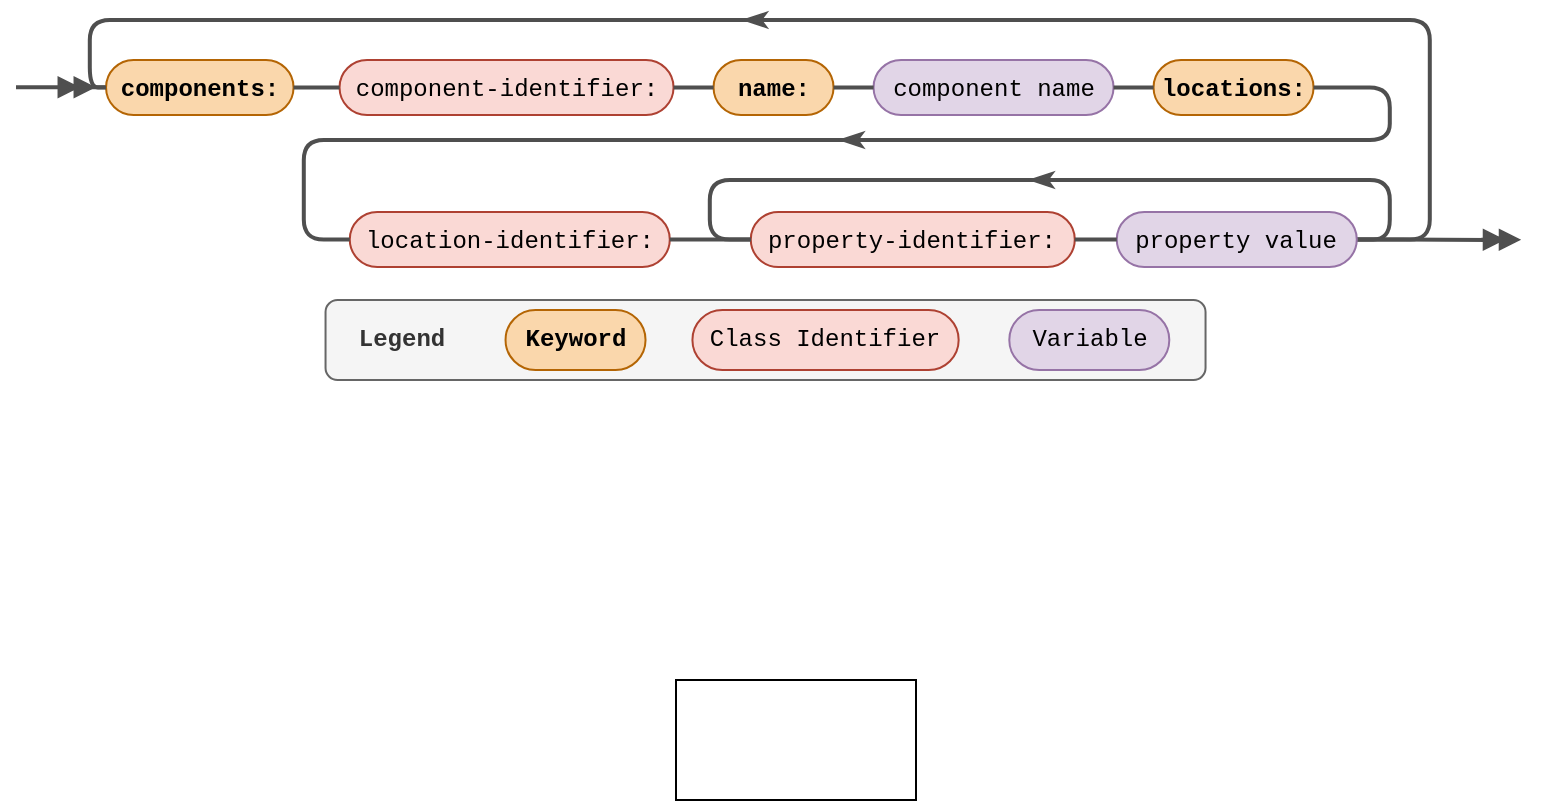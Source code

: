 <mxfile version="21.4.0" type="device">
  <diagram name="Page-1" id="lv2RBA-2qfxnkMvO_x3A">
    <mxGraphModel dx="584" dy="866" grid="1" gridSize="10" guides="1" tooltips="1" connect="1" arrows="1" fold="1" page="1" pageScale="1" pageWidth="850" pageHeight="1100" math="0" shadow="0">
      <root>
        <mxCell id="0" />
        <mxCell id="1" parent="0" />
        <mxCell id="noi2ujR_z1II3ijenSDf-1" value="" style="group" parent="1" vertex="1" connectable="0">
          <mxGeometry x="880" y="130" width="755.75" height="190" as="geometry" />
        </mxCell>
        <mxCell id="noi2ujR_z1II3ijenSDf-2" value="" style="group" parent="noi2ujR_z1II3ijenSDf-1" vertex="1" connectable="0">
          <mxGeometry x="154.77" y="150" width="440" height="40" as="geometry" />
        </mxCell>
        <mxCell id="noi2ujR_z1II3ijenSDf-3" value="&lt;b&gt;&amp;nbsp; Legend&lt;/b&gt;" style="text;html=1;align=left;verticalAlign=middle;whiteSpace=wrap;rounded=1;fontFamily=Courier New;perimeterSpacing=6;shadow=0;fillColor=#f5f5f5;fontColor=#333333;strokeColor=#666666;" parent="noi2ujR_z1II3ijenSDf-2" vertex="1">
          <mxGeometry width="440" height="40" as="geometry" />
        </mxCell>
        <mxCell id="noi2ujR_z1II3ijenSDf-4" value="Keyword" style="rounded=1;whiteSpace=wrap;html=1;fillColor=#fad7ac;strokeColor=#b46504;arcSize=50;fontStyle=1;fontFamily=Courier New;perimeterSpacing=6;shadow=0;" parent="noi2ujR_z1II3ijenSDf-2" vertex="1">
          <mxGeometry x="90" y="5" width="70" height="30" as="geometry" />
        </mxCell>
        <mxCell id="noi2ujR_z1II3ijenSDf-5" value="&lt;span style=&quot;font-weight: 400;&quot;&gt;Class Identifier&lt;/span&gt;" style="rounded=1;whiteSpace=wrap;html=1;fillColor=#fad9d5;strokeColor=#ae4132;arcSize=50;fontStyle=1;fontFamily=Courier New;perimeterSpacing=6;shadow=0;" parent="noi2ujR_z1II3ijenSDf-2" vertex="1">
          <mxGeometry x="183.44" y="5" width="133.12" height="30" as="geometry" />
        </mxCell>
        <mxCell id="noi2ujR_z1II3ijenSDf-6" value="&lt;span style=&quot;font-weight: normal;&quot;&gt;Variable&lt;/span&gt;" style="rounded=1;whiteSpace=wrap;html=1;fillColor=#e1d5e7;strokeColor=#9673a6;arcSize=50;fontStyle=1;fontFamily=Courier New;perimeterSpacing=6;shadow=0;" parent="noi2ujR_z1II3ijenSDf-2" vertex="1">
          <mxGeometry x="341.88" y="5" width="80" height="30" as="geometry" />
        </mxCell>
        <mxCell id="noi2ujR_z1II3ijenSDf-7" value="" style="group" parent="noi2ujR_z1II3ijenSDf-1" vertex="1" connectable="0">
          <mxGeometry width="755.75" height="123.5" as="geometry" />
        </mxCell>
        <mxCell id="noi2ujR_z1II3ijenSDf-8" value="" style="endArrow=doubleBlock;html=1;rounded=1;labelBackgroundColor=default;strokeColor=#4F4F4F;strokeWidth=2;fontFamily=Helvetica;fontSize=12;fontColor=default;shape=connector;endFill=1;" parent="noi2ujR_z1II3ijenSDf-7" edge="1">
          <mxGeometry width="50" height="50" relative="1" as="geometry">
            <mxPoint x="30" y="43.57" as="sourcePoint" />
            <mxPoint x="70" y="43.57" as="targetPoint" />
          </mxGeometry>
        </mxCell>
        <mxCell id="noi2ujR_z1II3ijenSDf-9" value="&lt;p&gt;&lt;font face=&quot;Courier New&quot;&gt;components:&lt;/font&gt;&lt;/p&gt;" style="rounded=1;whiteSpace=wrap;html=1;arcSize=50;fontStyle=1;fillColor=#fad7ac;strokeColor=#b46504;" parent="noi2ujR_z1II3ijenSDf-7" vertex="1">
          <mxGeometry x="45.02" y="30" width="93.75" height="27.5" as="geometry" />
        </mxCell>
        <mxCell id="noi2ujR_z1II3ijenSDf-10" value="&lt;p&gt;&lt;font face=&quot;Courier New&quot;&gt;&lt;span style=&quot;font-weight: normal;&quot;&gt;component-identifier:&lt;/span&gt;&lt;/font&gt;&lt;/p&gt;" style="rounded=1;whiteSpace=wrap;html=1;arcSize=50;fillColor=#fad9d5;strokeColor=#ae4132;fontStyle=1" parent="noi2ujR_z1II3ijenSDf-7" vertex="1">
          <mxGeometry x="161.77" y="30" width="167" height="27.5" as="geometry" />
        </mxCell>
        <mxCell id="noi2ujR_z1II3ijenSDf-11" style="edgeStyle=orthogonalEdgeStyle;shape=connector;rounded=1;orthogonalLoop=1;jettySize=auto;html=1;exitX=1;exitY=0.5;exitDx=0;exitDy=0;labelBackgroundColor=default;strokeColor=#4F4F4F;strokeWidth=2;fontFamily=Helvetica;fontSize=12;fontColor=default;endArrow=none;endFill=0;" parent="noi2ujR_z1II3ijenSDf-7" source="noi2ujR_z1II3ijenSDf-9" target="noi2ujR_z1II3ijenSDf-10" edge="1">
          <mxGeometry relative="1" as="geometry" />
        </mxCell>
        <mxCell id="noi2ujR_z1II3ijenSDf-12" value="&lt;p&gt;&lt;font face=&quot;Courier New&quot;&gt;name:&lt;/font&gt;&lt;/p&gt;" style="rounded=1;whiteSpace=wrap;html=1;arcSize=50;fillColor=#fad7ac;strokeColor=#b46504;fontStyle=1" parent="noi2ujR_z1II3ijenSDf-7" vertex="1">
          <mxGeometry x="348.77" y="30" width="60" height="27.5" as="geometry" />
        </mxCell>
        <mxCell id="noi2ujR_z1II3ijenSDf-13" style="edgeStyle=orthogonalEdgeStyle;shape=connector;rounded=1;orthogonalLoop=1;jettySize=auto;html=1;exitX=1;exitY=0.5;exitDx=0;exitDy=0;entryX=0;entryY=0.5;entryDx=0;entryDy=0;labelBackgroundColor=default;strokeColor=#4F4F4F;strokeWidth=2;fontFamily=Helvetica;fontSize=12;fontColor=default;endArrow=none;endFill=0;" parent="noi2ujR_z1II3ijenSDf-7" source="noi2ujR_z1II3ijenSDf-10" target="noi2ujR_z1II3ijenSDf-12" edge="1">
          <mxGeometry relative="1" as="geometry" />
        </mxCell>
        <mxCell id="noi2ujR_z1II3ijenSDf-14" value="&lt;p&gt;&lt;font face=&quot;Courier New&quot;&gt;&lt;span style=&quot;font-weight: normal;&quot;&gt;component name&lt;/span&gt;&lt;/font&gt;&lt;/p&gt;" style="rounded=1;whiteSpace=wrap;html=1;arcSize=50;fillColor=#e1d5e7;strokeColor=#9673a6;fontStyle=1" parent="noi2ujR_z1II3ijenSDf-7" vertex="1">
          <mxGeometry x="428.77" y="30" width="120" height="27.5" as="geometry" />
        </mxCell>
        <mxCell id="noi2ujR_z1II3ijenSDf-15" style="edgeStyle=orthogonalEdgeStyle;shape=connector;rounded=1;orthogonalLoop=1;jettySize=auto;html=1;exitX=1;exitY=0.5;exitDx=0;exitDy=0;labelBackgroundColor=default;strokeColor=#4F4F4F;strokeWidth=2;fontFamily=Helvetica;fontSize=12;fontColor=default;endArrow=none;endFill=0;" parent="noi2ujR_z1II3ijenSDf-7" source="noi2ujR_z1II3ijenSDf-12" target="noi2ujR_z1II3ijenSDf-14" edge="1">
          <mxGeometry relative="1" as="geometry" />
        </mxCell>
        <mxCell id="noi2ujR_z1II3ijenSDf-16" value="&lt;p&gt;&lt;font face=&quot;Courier New&quot;&gt;locations:&lt;/font&gt;&lt;/p&gt;" style="rounded=1;whiteSpace=wrap;html=1;arcSize=50;fillColor=#fad7ac;strokeColor=#b46504;fontStyle=1" parent="noi2ujR_z1II3ijenSDf-7" vertex="1">
          <mxGeometry x="568.77" y="30" width="80" height="27.5" as="geometry" />
        </mxCell>
        <mxCell id="noi2ujR_z1II3ijenSDf-17" style="edgeStyle=orthogonalEdgeStyle;shape=connector;rounded=1;orthogonalLoop=1;jettySize=auto;html=1;exitX=1;exitY=0.5;exitDx=0;exitDy=0;entryX=0;entryY=0.5;entryDx=0;entryDy=0;labelBackgroundColor=default;strokeColor=#4F4F4F;strokeWidth=2;fontFamily=Helvetica;fontSize=12;fontColor=default;endArrow=none;endFill=0;" parent="noi2ujR_z1II3ijenSDf-7" source="noi2ujR_z1II3ijenSDf-14" target="noi2ujR_z1II3ijenSDf-16" edge="1">
          <mxGeometry relative="1" as="geometry" />
        </mxCell>
        <mxCell id="noi2ujR_z1II3ijenSDf-18" value="&lt;p&gt;&lt;font face=&quot;Courier New&quot;&gt;&lt;span style=&quot;font-weight: normal;&quot;&gt;location-identifier:&lt;/span&gt;&lt;/font&gt;&lt;/p&gt;" style="rounded=1;whiteSpace=wrap;html=1;arcSize=50;fillColor=#fad9d5;strokeColor=#ae4132;fontStyle=1" parent="noi2ujR_z1II3ijenSDf-7" vertex="1">
          <mxGeometry x="166.89" y="106" width="160" height="27.5" as="geometry" />
        </mxCell>
        <mxCell id="noi2ujR_z1II3ijenSDf-19" style="edgeStyle=orthogonalEdgeStyle;shape=connector;rounded=1;orthogonalLoop=1;jettySize=auto;html=1;exitX=1;exitY=0.5;exitDx=0;exitDy=0;entryX=0;entryY=0.5;entryDx=0;entryDy=0;labelBackgroundColor=default;strokeColor=#4F4F4F;strokeWidth=2;fontFamily=Helvetica;fontSize=12;fontColor=default;endArrow=none;endFill=0;" parent="noi2ujR_z1II3ijenSDf-7" source="noi2ujR_z1II3ijenSDf-16" target="noi2ujR_z1II3ijenSDf-18" edge="1">
          <mxGeometry relative="1" as="geometry">
            <Array as="points">
              <mxPoint x="686.89" y="44" />
              <mxPoint x="686.89" y="70" />
              <mxPoint x="143.89" y="70" />
              <mxPoint x="143.89" y="120" />
            </Array>
          </mxGeometry>
        </mxCell>
        <mxCell id="noi2ujR_z1II3ijenSDf-20" value="&lt;p&gt;&lt;font face=&quot;Courier New&quot;&gt;&lt;span style=&quot;font-weight: normal;&quot;&gt;property-identifier:&lt;/span&gt;&lt;/font&gt;&lt;/p&gt;" style="rounded=1;whiteSpace=wrap;html=1;arcSize=50;fillColor=#fad9d5;strokeColor=#ae4132;fontStyle=1" parent="noi2ujR_z1II3ijenSDf-7" vertex="1">
          <mxGeometry x="367.39" y="106" width="162" height="27.5" as="geometry" />
        </mxCell>
        <mxCell id="noi2ujR_z1II3ijenSDf-21" style="edgeStyle=orthogonalEdgeStyle;shape=connector;rounded=1;orthogonalLoop=1;jettySize=auto;html=1;exitX=1;exitY=0.5;exitDx=0;exitDy=0;entryX=0;entryY=0.5;entryDx=0;entryDy=0;labelBackgroundColor=default;strokeColor=#4F4F4F;strokeWidth=2;fontFamily=Helvetica;fontSize=12;fontColor=default;endArrow=none;endFill=0;" parent="noi2ujR_z1II3ijenSDf-7" source="noi2ujR_z1II3ijenSDf-18" target="noi2ujR_z1II3ijenSDf-20" edge="1">
          <mxGeometry relative="1" as="geometry" />
        </mxCell>
        <mxCell id="noi2ujR_z1II3ijenSDf-22" style="edgeStyle=orthogonalEdgeStyle;shape=connector;rounded=1;orthogonalLoop=1;jettySize=auto;html=1;exitX=1;exitY=0.5;exitDx=0;exitDy=0;entryX=0;entryY=0.5;entryDx=0;entryDy=0;labelBackgroundColor=default;strokeColor=#4F4F4F;strokeWidth=2;fontFamily=Helvetica;fontSize=12;fontColor=default;endArrow=none;endFill=0;" parent="noi2ujR_z1II3ijenSDf-7" source="noi2ujR_z1II3ijenSDf-25" target="noi2ujR_z1II3ijenSDf-20" edge="1">
          <mxGeometry relative="1" as="geometry">
            <Array as="points">
              <mxPoint x="686.89" y="120" />
              <mxPoint x="686.89" y="90" />
              <mxPoint x="346.89" y="90" />
              <mxPoint x="346.89" y="120" />
            </Array>
          </mxGeometry>
        </mxCell>
        <mxCell id="noi2ujR_z1II3ijenSDf-23" style="edgeStyle=orthogonalEdgeStyle;shape=connector;rounded=1;orthogonalLoop=1;jettySize=auto;html=1;exitX=1;exitY=0.5;exitDx=0;exitDy=0;entryX=0;entryY=0.5;entryDx=0;entryDy=0;labelBackgroundColor=default;strokeColor=#4F4F4F;strokeWidth=2;fontFamily=Helvetica;fontSize=12;fontColor=default;endArrow=none;endFill=0;" parent="noi2ujR_z1II3ijenSDf-7" source="noi2ujR_z1II3ijenSDf-25" target="noi2ujR_z1II3ijenSDf-9" edge="1">
          <mxGeometry relative="1" as="geometry">
            <Array as="points">
              <mxPoint x="706.89" y="120" />
              <mxPoint x="706.89" y="10" />
              <mxPoint x="36.89" y="10" />
              <mxPoint x="36.89" y="44" />
            </Array>
          </mxGeometry>
        </mxCell>
        <mxCell id="noi2ujR_z1II3ijenSDf-24" style="edgeStyle=orthogonalEdgeStyle;shape=connector;rounded=1;orthogonalLoop=1;jettySize=auto;html=1;exitX=1;exitY=0.5;exitDx=0;exitDy=0;labelBackgroundColor=default;strokeColor=#4F4F4F;strokeWidth=2;fontFamily=Helvetica;fontSize=12;fontColor=default;endArrow=none;endFill=0;" parent="noi2ujR_z1II3ijenSDf-7" source="noi2ujR_z1II3ijenSDf-25" edge="1">
          <mxGeometry relative="1" as="geometry">
            <mxPoint x="736.89" y="120" as="targetPoint" />
          </mxGeometry>
        </mxCell>
        <mxCell id="noi2ujR_z1II3ijenSDf-25" value="&lt;p&gt;&lt;font face=&quot;Courier New&quot;&gt;&lt;span style=&quot;font-weight: 400;&quot;&gt;property value&lt;/span&gt;&lt;/font&gt;&lt;/p&gt;" style="rounded=1;whiteSpace=wrap;html=1;arcSize=50;fillColor=#e1d5e7;strokeColor=#9673a6;fontStyle=1" parent="noi2ujR_z1II3ijenSDf-7" vertex="1">
          <mxGeometry x="550.39" y="106" width="120" height="27.5" as="geometry" />
        </mxCell>
        <mxCell id="noi2ujR_z1II3ijenSDf-26" style="edgeStyle=orthogonalEdgeStyle;shape=connector;rounded=1;orthogonalLoop=1;jettySize=auto;html=1;exitX=1;exitY=0.5;exitDx=0;exitDy=0;entryX=0;entryY=0.5;entryDx=0;entryDy=0;labelBackgroundColor=default;strokeColor=#4F4F4F;strokeWidth=2;fontFamily=Helvetica;fontSize=12;fontColor=default;endArrow=none;endFill=0;" parent="noi2ujR_z1II3ijenSDf-7" source="noi2ujR_z1II3ijenSDf-20" target="noi2ujR_z1II3ijenSDf-25" edge="1">
          <mxGeometry relative="1" as="geometry" />
        </mxCell>
        <mxCell id="noi2ujR_z1II3ijenSDf-27" value="" style="endArrow=none;html=1;rounded=1;labelBackgroundColor=default;strokeColor=#4F4F4F;strokeWidth=2;fontFamily=Helvetica;fontSize=12;fontColor=default;shape=connector;startArrow=classicThin;startFill=1;" parent="noi2ujR_z1II3ijenSDf-7" edge="1">
          <mxGeometry width="50" height="50" relative="1" as="geometry">
            <mxPoint x="363.64" y="10" as="sourcePoint" />
            <mxPoint x="390.64" y="10" as="targetPoint" />
            <Array as="points">
              <mxPoint x="393.64" y="10" />
            </Array>
          </mxGeometry>
        </mxCell>
        <mxCell id="noi2ujR_z1II3ijenSDf-28" value="" style="endArrow=none;html=1;rounded=1;labelBackgroundColor=default;strokeColor=#4F4F4F;strokeWidth=2;fontFamily=Helvetica;fontSize=12;fontColor=default;shape=connector;startArrow=classicThin;startFill=1;" parent="noi2ujR_z1II3ijenSDf-7" edge="1">
          <mxGeometry width="50" height="50" relative="1" as="geometry">
            <mxPoint x="411.89" y="70" as="sourcePoint" />
            <mxPoint x="438.89" y="70" as="targetPoint" />
            <Array as="points">
              <mxPoint x="441.89" y="70" />
            </Array>
          </mxGeometry>
        </mxCell>
        <mxCell id="noi2ujR_z1II3ijenSDf-29" value="" style="endArrow=none;html=1;rounded=1;labelBackgroundColor=default;strokeColor=#4F4F4F;strokeWidth=2;fontFamily=Helvetica;fontSize=12;fontColor=default;shape=connector;startArrow=classicThin;startFill=1;" parent="noi2ujR_z1II3ijenSDf-7" edge="1">
          <mxGeometry width="50" height="50" relative="1" as="geometry">
            <mxPoint x="506.89" y="90" as="sourcePoint" />
            <mxPoint x="533.89" y="90" as="targetPoint" />
            <Array as="points">
              <mxPoint x="536.89" y="90" />
            </Array>
          </mxGeometry>
        </mxCell>
        <mxCell id="noi2ujR_z1II3ijenSDf-30" style="edgeStyle=orthogonalEdgeStyle;shape=connector;rounded=1;orthogonalLoop=1;jettySize=auto;html=1;labelBackgroundColor=default;strokeColor=#4F4F4F;strokeWidth=2;fontFamily=Helvetica;fontSize=12;fontColor=default;endArrow=doubleBlock;endFill=1;" parent="noi2ujR_z1II3ijenSDf-7" edge="1">
          <mxGeometry relative="1" as="geometry">
            <mxPoint x="752.64" y="119.638" as="targetPoint" />
            <mxPoint x="732.64" y="119.86" as="sourcePoint" />
          </mxGeometry>
        </mxCell>
        <mxCell id="noi2ujR_z1II3ijenSDf-31" value="" style="endArrow=doubleBlock;html=1;rounded=1;labelBackgroundColor=default;strokeColor=#4F4F4F;strokeWidth=2;fontFamily=Helvetica;fontSize=12;fontColor=default;shape=connector;endFill=1;" parent="noi2ujR_z1II3ijenSDf-7" edge="1">
          <mxGeometry width="50" height="50" relative="1" as="geometry">
            <mxPoint y="43.57" as="sourcePoint" />
            <mxPoint x="40" y="43.57" as="targetPoint" />
          </mxGeometry>
        </mxCell>
        <mxCell id="QUvX0K6mR__w43DcAxkf-1" value="" style="whiteSpace=wrap;html=1;" vertex="1" parent="1">
          <mxGeometry x="1210" y="470" width="120" height="60" as="geometry" />
        </mxCell>
      </root>
    </mxGraphModel>
  </diagram>
</mxfile>
